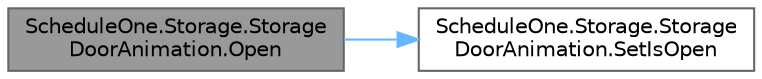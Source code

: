 digraph "ScheduleOne.Storage.StorageDoorAnimation.Open"
{
 // LATEX_PDF_SIZE
  bgcolor="transparent";
  edge [fontname=Helvetica,fontsize=10,labelfontname=Helvetica,labelfontsize=10];
  node [fontname=Helvetica,fontsize=10,shape=box,height=0.2,width=0.4];
  rankdir="LR";
  Node1 [id="Node000001",label="ScheduleOne.Storage.Storage\lDoorAnimation.Open",height=0.2,width=0.4,color="gray40", fillcolor="grey60", style="filled", fontcolor="black",tooltip=" "];
  Node1 -> Node2 [id="edge1_Node000001_Node000002",color="steelblue1",style="solid",tooltip=" "];
  Node2 [id="Node000002",label="ScheduleOne.Storage.Storage\lDoorAnimation.SetIsOpen",height=0.2,width=0.4,color="grey40", fillcolor="white", style="filled",URL="$class_schedule_one_1_1_storage_1_1_storage_door_animation.html#ab02e7893cef1bb6a0a1b2f59e745a393",tooltip=" "];
}
